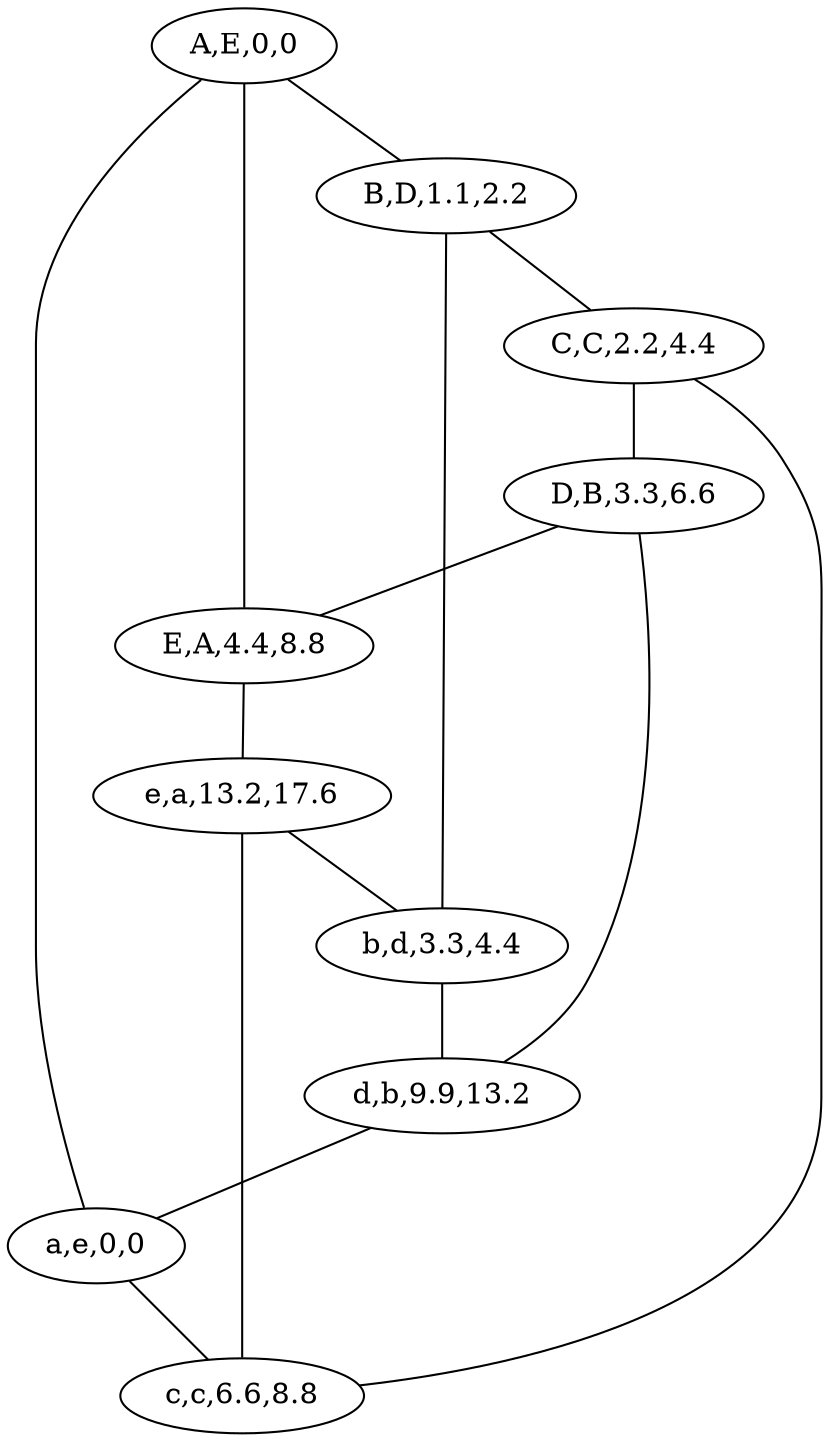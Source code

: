 graph G {
0[label="A,E,0,0", regular="0"];
1[label="B,D,1.1,2.2", regular="0"];
2[label="C,C,2.2,4.4", regular="0"];
3[label="D,B,3.3,6.6", regular="0"];
4[label="E,A,4.4,8.8", regular="0"];
5[label="a,e,0,0", regular="0"];
6[label="b,d,3.3,4.4", regular="0"];
7[label="c,c,6.6,8.8", regular="0"];
8[label="d,b,9.9,13.2", regular="0"];
9[label="e,a,13.2,17.6", regular="0"];
0--1 ;
1--2 ;
2--3 ;
3--4 ;
4--0 ;
0--5 ;
1--6 ;
2--7 ;
3--8 ;
4--9 ;
5--7 ;
6--8 ;
7--9 ;
8--5 ;
9--6 ;
}
